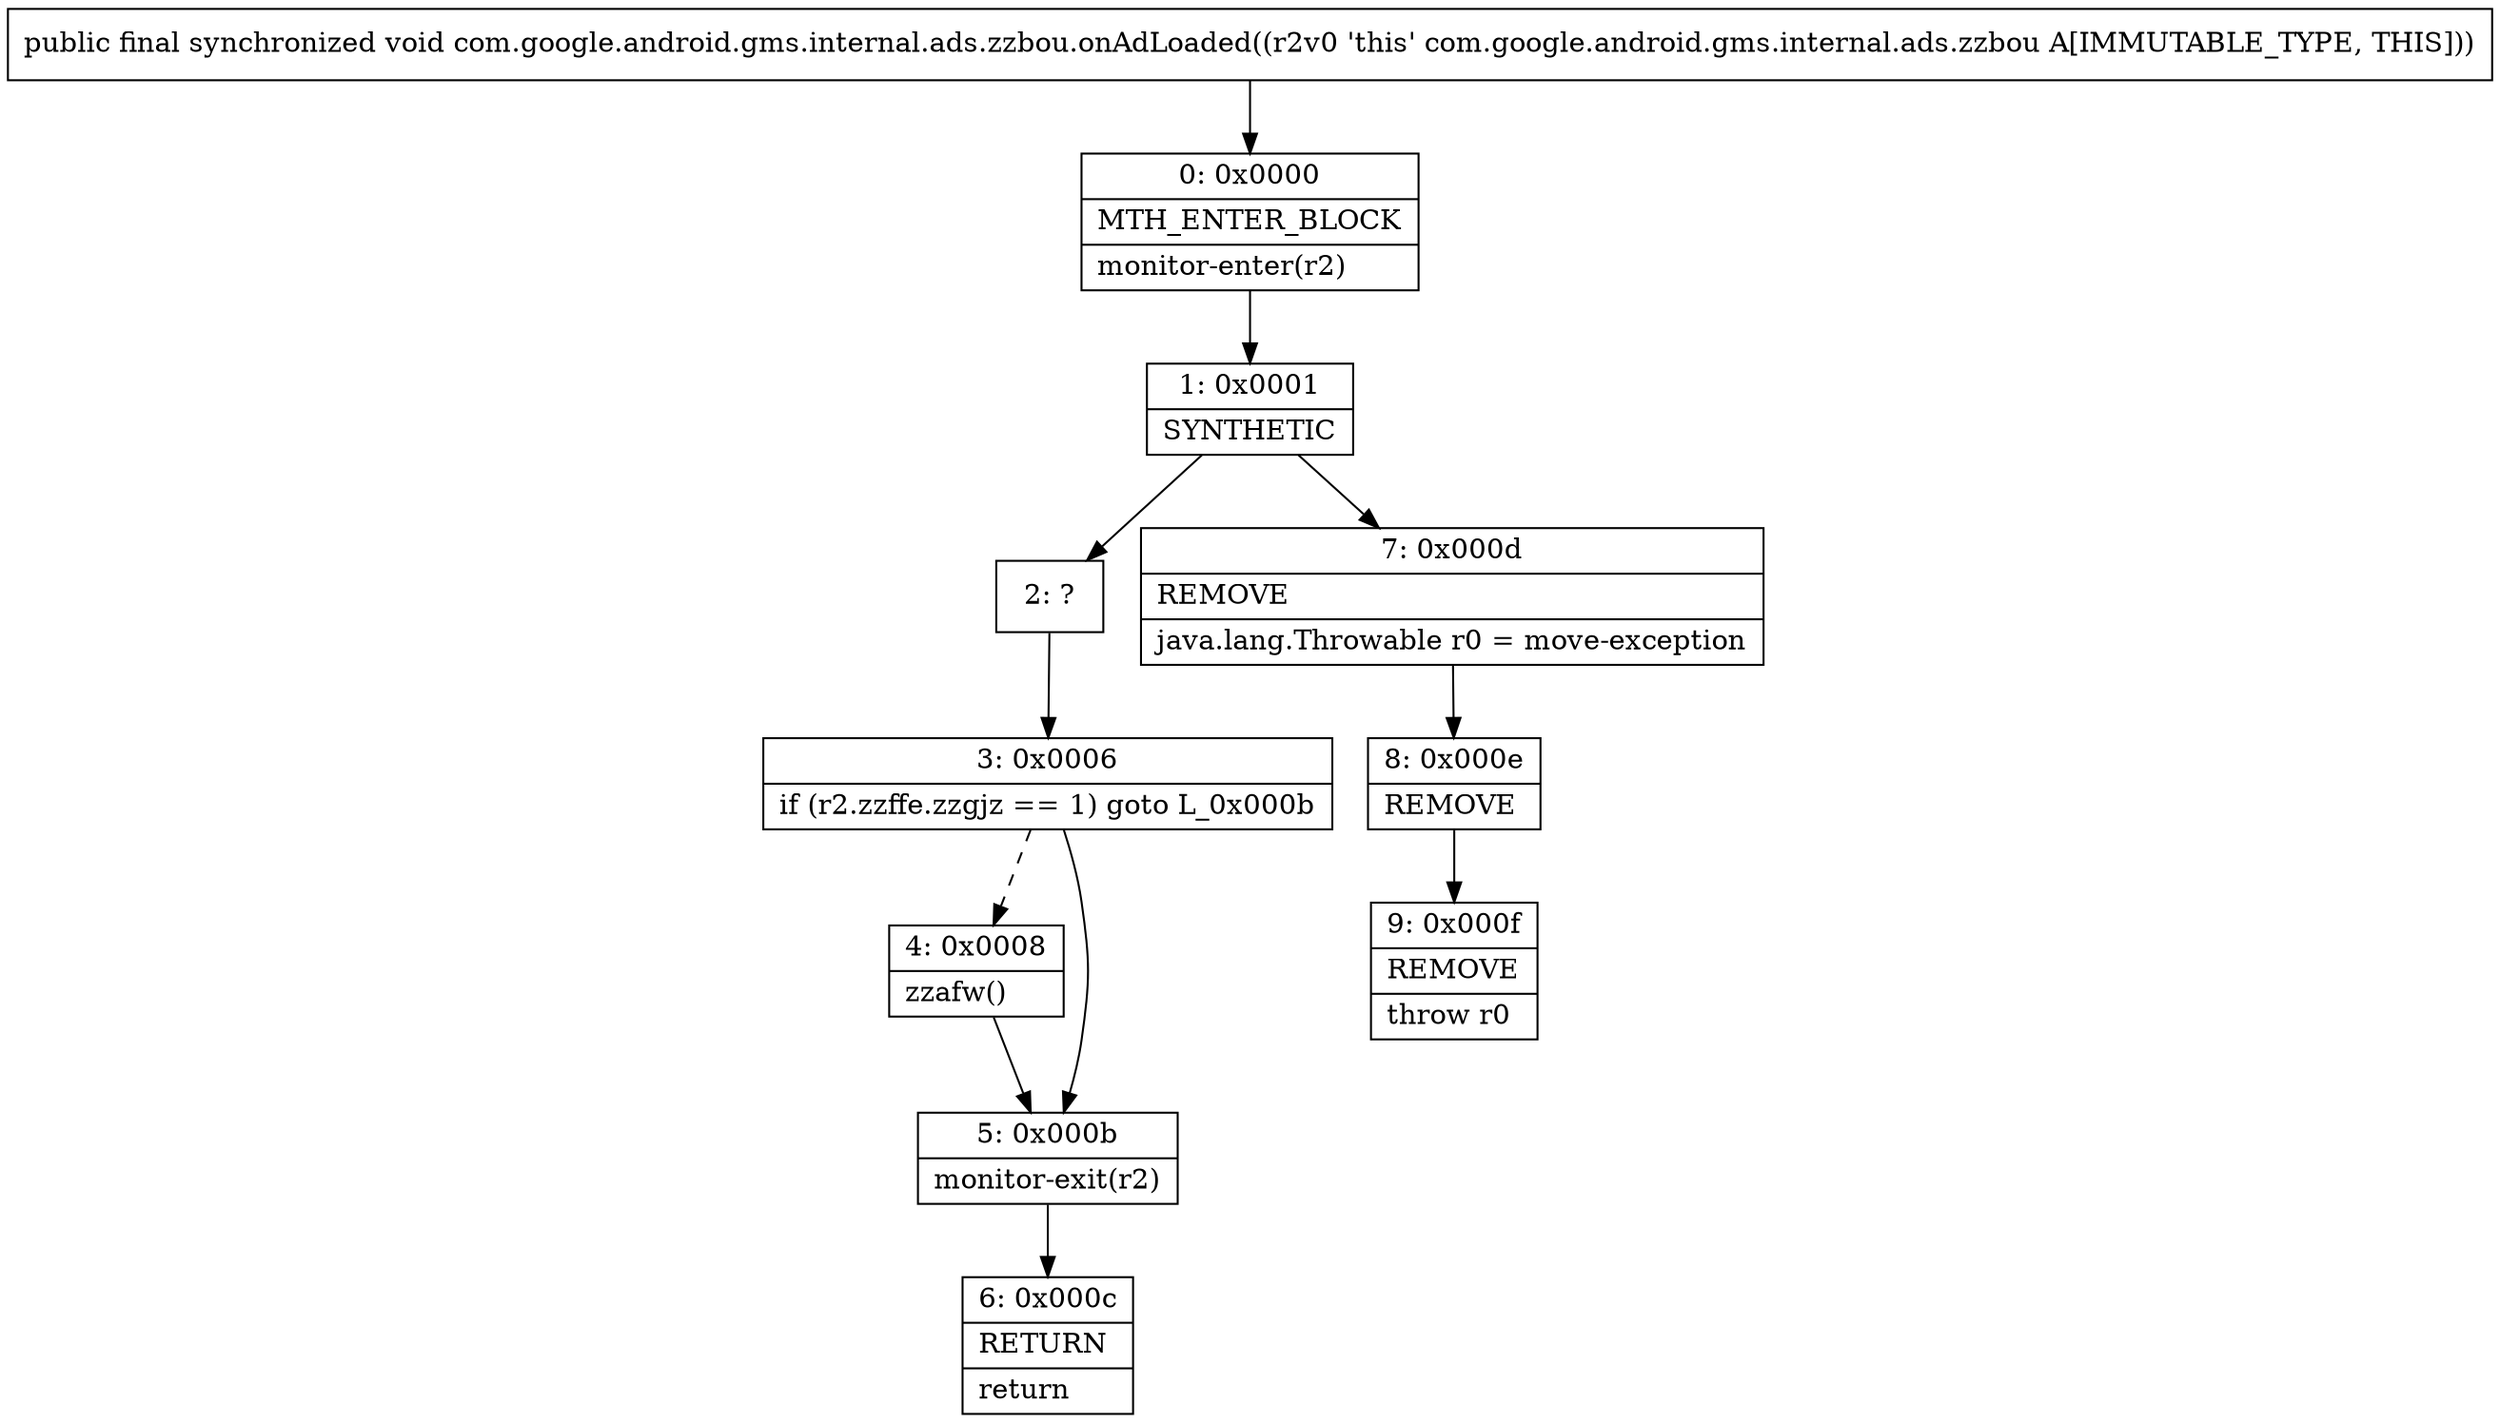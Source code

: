 digraph "CFG forcom.google.android.gms.internal.ads.zzbou.onAdLoaded()V" {
Node_0 [shape=record,label="{0\:\ 0x0000|MTH_ENTER_BLOCK\l|monitor\-enter(r2)\l}"];
Node_1 [shape=record,label="{1\:\ 0x0001|SYNTHETIC\l}"];
Node_2 [shape=record,label="{2\:\ ?}"];
Node_3 [shape=record,label="{3\:\ 0x0006|if (r2.zzffe.zzgjz == 1) goto L_0x000b\l}"];
Node_4 [shape=record,label="{4\:\ 0x0008|zzafw()\l}"];
Node_5 [shape=record,label="{5\:\ 0x000b|monitor\-exit(r2)\l}"];
Node_6 [shape=record,label="{6\:\ 0x000c|RETURN\l|return\l}"];
Node_7 [shape=record,label="{7\:\ 0x000d|REMOVE\l|java.lang.Throwable r0 = move\-exception\l}"];
Node_8 [shape=record,label="{8\:\ 0x000e|REMOVE\l}"];
Node_9 [shape=record,label="{9\:\ 0x000f|REMOVE\l|throw r0\l}"];
MethodNode[shape=record,label="{public final synchronized void com.google.android.gms.internal.ads.zzbou.onAdLoaded((r2v0 'this' com.google.android.gms.internal.ads.zzbou A[IMMUTABLE_TYPE, THIS])) }"];
MethodNode -> Node_0;
Node_0 -> Node_1;
Node_1 -> Node_2;
Node_1 -> Node_7;
Node_2 -> Node_3;
Node_3 -> Node_4[style=dashed];
Node_3 -> Node_5;
Node_4 -> Node_5;
Node_5 -> Node_6;
Node_7 -> Node_8;
Node_8 -> Node_9;
}


